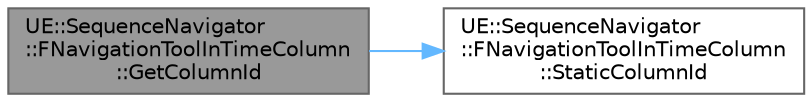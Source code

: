 digraph "UE::SequenceNavigator::FNavigationToolInTimeColumn::GetColumnId"
{
 // INTERACTIVE_SVG=YES
 // LATEX_PDF_SIZE
  bgcolor="transparent";
  edge [fontname=Helvetica,fontsize=10,labelfontname=Helvetica,labelfontsize=10];
  node [fontname=Helvetica,fontsize=10,shape=box,height=0.2,width=0.4];
  rankdir="LR";
  Node1 [id="Node000001",label="UE::SequenceNavigator\l::FNavigationToolInTimeColumn\l::GetColumnId",height=0.2,width=0.4,color="gray40", fillcolor="grey60", style="filled", fontcolor="black",tooltip=" "];
  Node1 -> Node2 [id="edge1_Node000001_Node000002",color="steelblue1",style="solid",tooltip=" "];
  Node2 [id="Node000002",label="UE::SequenceNavigator\l::FNavigationToolInTimeColumn\l::StaticColumnId",height=0.2,width=0.4,color="grey40", fillcolor="white", style="filled",URL="$db/d20/classUE_1_1SequenceNavigator_1_1FNavigationToolInTimeColumn.html#aa76d847ecd8b81562a3ddede6971eacf",tooltip=" "];
}
